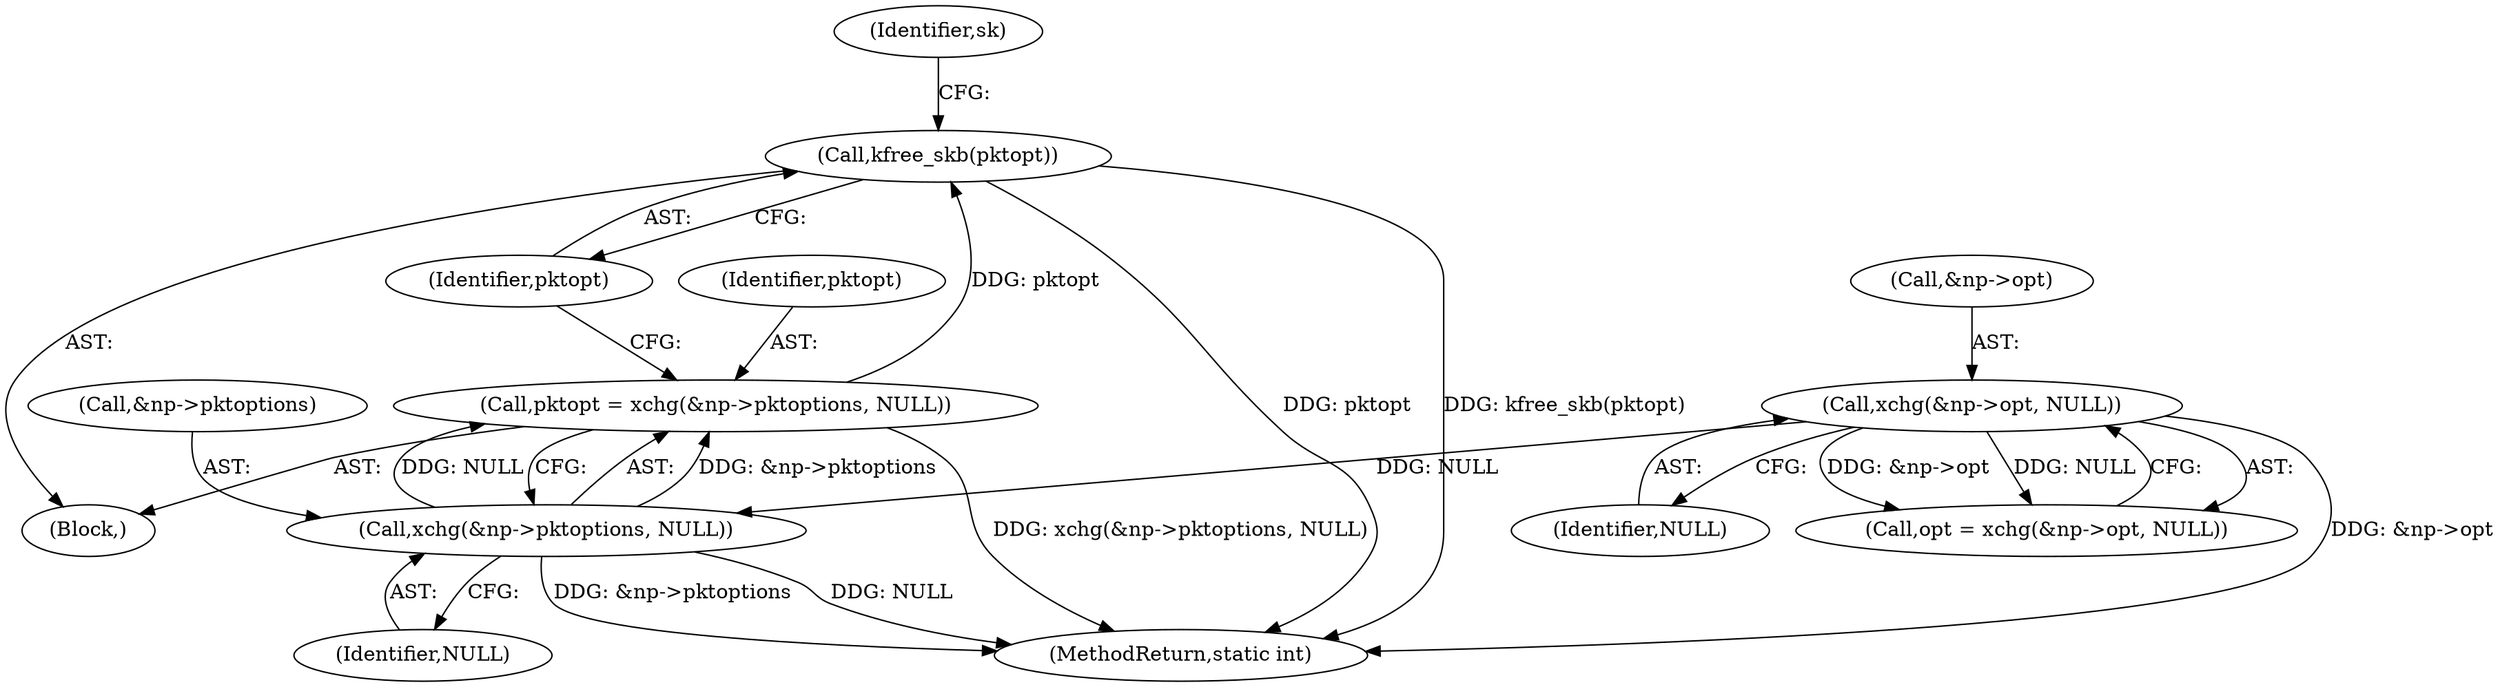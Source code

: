digraph "0_linux_45f6fad84cc305103b28d73482b344d7f5b76f39_11@API" {
"1000413" [label="(Call,kfree_skb(pktopt))"];
"1000405" [label="(Call,pktopt = xchg(&np->pktoptions, NULL))"];
"1000407" [label="(Call,xchg(&np->pktoptions, NULL))"];
"1000391" [label="(Call,xchg(&np->opt, NULL))"];
"1000408" [label="(Call,&np->pktoptions)"];
"1000392" [label="(Call,&np->opt)"];
"1000396" [label="(Identifier,NULL)"];
"1000405" [label="(Call,pktopt = xchg(&np->pktoptions, NULL))"];
"1000407" [label="(Call,xchg(&np->pktoptions, NULL))"];
"1000203" [label="(Block,)"];
"1000391" [label="(Call,xchg(&np->opt, NULL))"];
"1000414" [label="(Identifier,pktopt)"];
"1000406" [label="(Identifier,pktopt)"];
"1002046" [label="(MethodReturn,static int)"];
"1000389" [label="(Call,opt = xchg(&np->opt, NULL))"];
"1000417" [label="(Identifier,sk)"];
"1000413" [label="(Call,kfree_skb(pktopt))"];
"1000412" [label="(Identifier,NULL)"];
"1000413" -> "1000203"  [label="AST: "];
"1000413" -> "1000414"  [label="CFG: "];
"1000414" -> "1000413"  [label="AST: "];
"1000417" -> "1000413"  [label="CFG: "];
"1000413" -> "1002046"  [label="DDG: pktopt"];
"1000413" -> "1002046"  [label="DDG: kfree_skb(pktopt)"];
"1000405" -> "1000413"  [label="DDG: pktopt"];
"1000405" -> "1000203"  [label="AST: "];
"1000405" -> "1000407"  [label="CFG: "];
"1000406" -> "1000405"  [label="AST: "];
"1000407" -> "1000405"  [label="AST: "];
"1000414" -> "1000405"  [label="CFG: "];
"1000405" -> "1002046"  [label="DDG: xchg(&np->pktoptions, NULL)"];
"1000407" -> "1000405"  [label="DDG: &np->pktoptions"];
"1000407" -> "1000405"  [label="DDG: NULL"];
"1000407" -> "1000412"  [label="CFG: "];
"1000408" -> "1000407"  [label="AST: "];
"1000412" -> "1000407"  [label="AST: "];
"1000407" -> "1002046"  [label="DDG: NULL"];
"1000407" -> "1002046"  [label="DDG: &np->pktoptions"];
"1000391" -> "1000407"  [label="DDG: NULL"];
"1000391" -> "1000389"  [label="AST: "];
"1000391" -> "1000396"  [label="CFG: "];
"1000392" -> "1000391"  [label="AST: "];
"1000396" -> "1000391"  [label="AST: "];
"1000389" -> "1000391"  [label="CFG: "];
"1000391" -> "1002046"  [label="DDG: &np->opt"];
"1000391" -> "1000389"  [label="DDG: &np->opt"];
"1000391" -> "1000389"  [label="DDG: NULL"];
}
